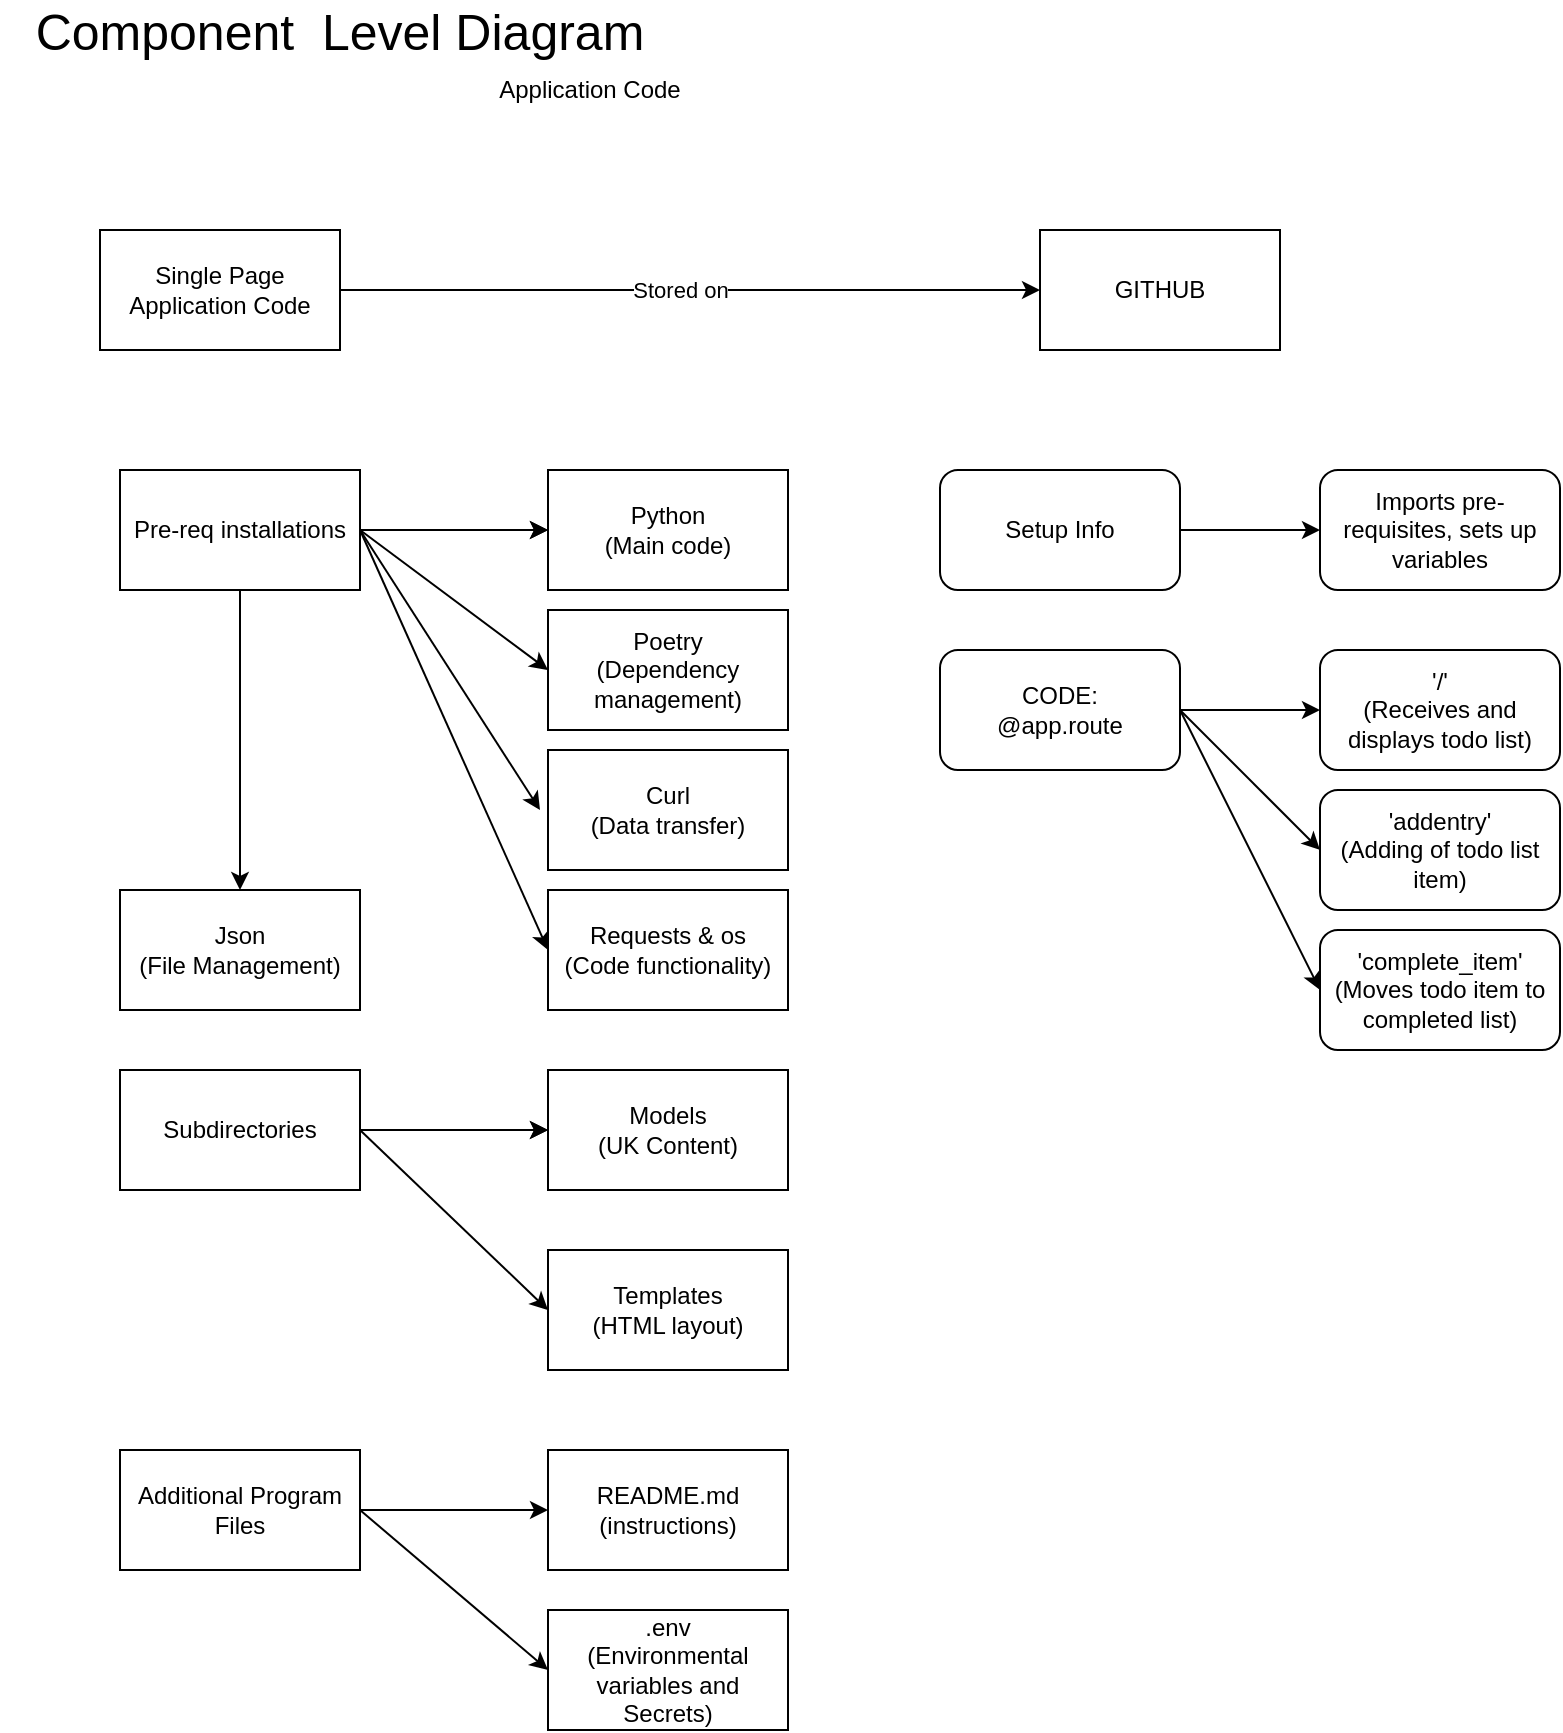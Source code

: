 <mxfile version="13.11.0" type="device"><diagram id="7co0gOYh0I7e8Dq-rthx" name="Page-1"><mxGraphModel dx="1492" dy="1026" grid="1" gridSize="10" guides="1" tooltips="1" connect="1" arrows="1" fold="1" page="1" pageScale="1" pageWidth="827" pageHeight="1169" math="0" shadow="0"><root><mxCell id="0"/><mxCell id="1" parent="0"/><mxCell id="RRHEuiKe7gdn4pxGQGsB-37" style="edgeStyle=orthogonalEdgeStyle;rounded=0;orthogonalLoop=1;jettySize=auto;html=1;exitX=1;exitY=0.5;exitDx=0;exitDy=0;entryX=0;entryY=0.5;entryDx=0;entryDy=0;" edge="1" parent="1" source="3vdWVEtPk3zaJuDMpGK9-1" target="RRHEuiKe7gdn4pxGQGsB-27"><mxGeometry relative="1" as="geometry"/></mxCell><mxCell id="RRHEuiKe7gdn4pxGQGsB-38" value="Stored on" style="edgeLabel;html=1;align=center;verticalAlign=middle;resizable=0;points=[];" vertex="1" connectable="0" parent="RRHEuiKe7gdn4pxGQGsB-37"><mxGeometry x="-0.377" y="4" relative="1" as="geometry"><mxPoint x="61" y="4" as="offset"/></mxGeometry></mxCell><mxCell id="3vdWVEtPk3zaJuDMpGK9-1" value="Single Page Application Code" style="rounded=0;whiteSpace=wrap;html=1;" parent="1" vertex="1"><mxGeometry x="70" y="140" width="120" height="60" as="geometry"/></mxCell><mxCell id="RRHEuiKe7gdn4pxGQGsB-24" value="Component&amp;nbsp; Level Diagram" style="text;html=1;strokeColor=none;fillColor=none;align=center;verticalAlign=middle;whiteSpace=wrap;rounded=0;fontSize=25;" vertex="1" parent="1"><mxGeometry x="20" y="30" width="340" height="20" as="geometry"/></mxCell><mxCell id="RRHEuiKe7gdn4pxGQGsB-25" value="Poetry&lt;br&gt;(Dependency management)" style="rounded=0;whiteSpace=wrap;html=1;" vertex="1" parent="1"><mxGeometry x="294" y="330" width="120" height="60" as="geometry"/></mxCell><mxCell id="RRHEuiKe7gdn4pxGQGsB-26" value="Curl&lt;br&gt;(Data transfer)" style="rounded=0;whiteSpace=wrap;html=1;" vertex="1" parent="1"><mxGeometry x="294" y="400" width="120" height="60" as="geometry"/></mxCell><mxCell id="RRHEuiKe7gdn4pxGQGsB-27" value="GITHUB" style="rounded=0;whiteSpace=wrap;html=1;" vertex="1" parent="1"><mxGeometry x="540" y="140" width="120" height="60" as="geometry"/></mxCell><mxCell id="RRHEuiKe7gdn4pxGQGsB-28" value="Python&lt;br&gt;(Main code)" style="rounded=0;whiteSpace=wrap;html=1;" vertex="1" parent="1"><mxGeometry x="294" y="260" width="120" height="60" as="geometry"/></mxCell><mxCell id="RRHEuiKe7gdn4pxGQGsB-29" value="Requests &amp;amp; os&lt;br&gt;(Code functionality)" style="rounded=0;whiteSpace=wrap;html=1;" vertex="1" parent="1"><mxGeometry x="294" y="470" width="120" height="60" as="geometry"/></mxCell><mxCell id="RRHEuiKe7gdn4pxGQGsB-30" value="Models&lt;br&gt;(UK Content)" style="rounded=0;whiteSpace=wrap;html=1;" vertex="1" parent="1"><mxGeometry x="294" y="560" width="120" height="60" as="geometry"/></mxCell><mxCell id="RRHEuiKe7gdn4pxGQGsB-48" value="" style="edgeStyle=orthogonalEdgeStyle;rounded=0;orthogonalLoop=1;jettySize=auto;html=1;" edge="1" parent="1" source="RRHEuiKe7gdn4pxGQGsB-31" target="RRHEuiKe7gdn4pxGQGsB-30"><mxGeometry relative="1" as="geometry"/></mxCell><mxCell id="RRHEuiKe7gdn4pxGQGsB-49" value="" style="edgeStyle=orthogonalEdgeStyle;rounded=0;orthogonalLoop=1;jettySize=auto;html=1;" edge="1" parent="1" source="RRHEuiKe7gdn4pxGQGsB-31" target="RRHEuiKe7gdn4pxGQGsB-30"><mxGeometry relative="1" as="geometry"/></mxCell><mxCell id="RRHEuiKe7gdn4pxGQGsB-31" value="Subdirectories" style="rounded=0;whiteSpace=wrap;html=1;" vertex="1" parent="1"><mxGeometry x="80" y="560" width="120" height="60" as="geometry"/></mxCell><mxCell id="RRHEuiKe7gdn4pxGQGsB-32" value="Application Code" style="text;html=1;strokeColor=none;fillColor=none;align=center;verticalAlign=middle;whiteSpace=wrap;rounded=0;" vertex="1" parent="1"><mxGeometry x="170" y="60" width="290" height="20" as="geometry"/></mxCell><mxCell id="RRHEuiKe7gdn4pxGQGsB-40" value="" style="edgeStyle=orthogonalEdgeStyle;rounded=0;orthogonalLoop=1;jettySize=auto;html=1;" edge="1" parent="1" source="RRHEuiKe7gdn4pxGQGsB-36" target="RRHEuiKe7gdn4pxGQGsB-28"><mxGeometry relative="1" as="geometry"/></mxCell><mxCell id="RRHEuiKe7gdn4pxGQGsB-41" value="" style="edgeStyle=orthogonalEdgeStyle;rounded=0;orthogonalLoop=1;jettySize=auto;html=1;" edge="1" parent="1" source="RRHEuiKe7gdn4pxGQGsB-36" target="RRHEuiKe7gdn4pxGQGsB-28"><mxGeometry relative="1" as="geometry"/></mxCell><mxCell id="RRHEuiKe7gdn4pxGQGsB-36" value="Pre-req installations" style="rounded=0;whiteSpace=wrap;html=1;" vertex="1" parent="1"><mxGeometry x="80" y="260" width="120" height="60" as="geometry"/></mxCell><mxCell id="RRHEuiKe7gdn4pxGQGsB-42" value="" style="endArrow=classic;html=1;exitX=1;exitY=0.5;exitDx=0;exitDy=0;entryX=0;entryY=0.5;entryDx=0;entryDy=0;" edge="1" parent="1" source="RRHEuiKe7gdn4pxGQGsB-36" target="RRHEuiKe7gdn4pxGQGsB-25"><mxGeometry width="50" height="50" relative="1" as="geometry"><mxPoint x="390" y="540" as="sourcePoint"/><mxPoint x="440" y="490" as="targetPoint"/></mxGeometry></mxCell><mxCell id="RRHEuiKe7gdn4pxGQGsB-43" value="" style="endArrow=classic;html=1;exitX=1;exitY=0.5;exitDx=0;exitDy=0;" edge="1" parent="1" source="RRHEuiKe7gdn4pxGQGsB-36"><mxGeometry width="50" height="50" relative="1" as="geometry"><mxPoint x="180" y="440" as="sourcePoint"/><mxPoint x="290" y="430" as="targetPoint"/></mxGeometry></mxCell><mxCell id="RRHEuiKe7gdn4pxGQGsB-44" value="" style="endArrow=classic;html=1;exitX=1;exitY=0.5;exitDx=0;exitDy=0;entryX=0;entryY=0.5;entryDx=0;entryDy=0;" edge="1" parent="1" source="RRHEuiKe7gdn4pxGQGsB-36" target="RRHEuiKe7gdn4pxGQGsB-29"><mxGeometry width="50" height="50" relative="1" as="geometry"><mxPoint x="190" y="480" as="sourcePoint"/><mxPoint x="240" y="430" as="targetPoint"/></mxGeometry></mxCell><mxCell id="RRHEuiKe7gdn4pxGQGsB-46" value="Templates&lt;br&gt;(HTML layout)" style="rounded=0;whiteSpace=wrap;html=1;" vertex="1" parent="1"><mxGeometry x="294" y="650" width="120" height="60" as="geometry"/></mxCell><mxCell id="RRHEuiKe7gdn4pxGQGsB-50" value="" style="endArrow=classic;html=1;entryX=0;entryY=0.5;entryDx=0;entryDy=0;" edge="1" parent="1" target="RRHEuiKe7gdn4pxGQGsB-46"><mxGeometry width="50" height="50" relative="1" as="geometry"><mxPoint x="200" y="590" as="sourcePoint"/><mxPoint x="440" y="480" as="targetPoint"/></mxGeometry></mxCell><mxCell id="RRHEuiKe7gdn4pxGQGsB-54" value="" style="edgeStyle=orthogonalEdgeStyle;rounded=0;orthogonalLoop=1;jettySize=auto;html=1;" edge="1" parent="1" source="RRHEuiKe7gdn4pxGQGsB-51" target="RRHEuiKe7gdn4pxGQGsB-52"><mxGeometry relative="1" as="geometry"/></mxCell><mxCell id="RRHEuiKe7gdn4pxGQGsB-51" value="Additional Program Files" style="rounded=0;whiteSpace=wrap;html=1;" vertex="1" parent="1"><mxGeometry x="80" y="750" width="120" height="60" as="geometry"/></mxCell><mxCell id="RRHEuiKe7gdn4pxGQGsB-52" value="README.md (instructions)" style="rounded=0;whiteSpace=wrap;html=1;" vertex="1" parent="1"><mxGeometry x="294" y="750" width="120" height="60" as="geometry"/></mxCell><mxCell id="RRHEuiKe7gdn4pxGQGsB-53" value=".env &lt;br&gt;(Environmental variables and Secrets)" style="rounded=0;whiteSpace=wrap;html=1;" vertex="1" parent="1"><mxGeometry x="294" y="830" width="120" height="60" as="geometry"/></mxCell><mxCell id="RRHEuiKe7gdn4pxGQGsB-55" value="" style="endArrow=classic;html=1;entryX=0;entryY=0.5;entryDx=0;entryDy=0;exitX=1;exitY=0.5;exitDx=0;exitDy=0;" edge="1" parent="1" source="RRHEuiKe7gdn4pxGQGsB-51" target="RRHEuiKe7gdn4pxGQGsB-53"><mxGeometry width="50" height="50" relative="1" as="geometry"><mxPoint x="200" y="870" as="sourcePoint"/><mxPoint x="250" y="820" as="targetPoint"/></mxGeometry></mxCell><mxCell id="RRHEuiKe7gdn4pxGQGsB-56" value="CODE:&lt;br&gt;@app.route" style="rounded=1;whiteSpace=wrap;html=1;" vertex="1" parent="1"><mxGeometry x="490" y="350" width="120" height="60" as="geometry"/></mxCell><mxCell id="RRHEuiKe7gdn4pxGQGsB-57" value="'/'&lt;br&gt;(Receives and displays todo list)" style="rounded=1;whiteSpace=wrap;html=1;" vertex="1" parent="1"><mxGeometry x="680" y="350" width="120" height="60" as="geometry"/></mxCell><mxCell id="RRHEuiKe7gdn4pxGQGsB-58" value="'addentry'&lt;br&gt;(Adding of todo list item)" style="rounded=1;whiteSpace=wrap;html=1;" vertex="1" parent="1"><mxGeometry x="680" y="420" width="120" height="60" as="geometry"/></mxCell><mxCell id="RRHEuiKe7gdn4pxGQGsB-59" value="'complete_item'&lt;br&gt;(Moves todo item to completed list)" style="rounded=1;whiteSpace=wrap;html=1;" vertex="1" parent="1"><mxGeometry x="680" y="490" width="120" height="60" as="geometry"/></mxCell><mxCell id="RRHEuiKe7gdn4pxGQGsB-62" value="" style="endArrow=classic;html=1;exitX=1;exitY=0.5;exitDx=0;exitDy=0;entryX=0;entryY=0.5;entryDx=0;entryDy=0;" edge="1" parent="1" source="RRHEuiKe7gdn4pxGQGsB-56" target="RRHEuiKe7gdn4pxGQGsB-58"><mxGeometry width="50" height="50" relative="1" as="geometry"><mxPoint x="590" y="380" as="sourcePoint"/><mxPoint x="640" y="330" as="targetPoint"/></mxGeometry></mxCell><mxCell id="RRHEuiKe7gdn4pxGQGsB-63" value="" style="endArrow=classic;html=1;exitX=1;exitY=0.5;exitDx=0;exitDy=0;entryX=0;entryY=0.5;entryDx=0;entryDy=0;" edge="1" parent="1" source="RRHEuiKe7gdn4pxGQGsB-56" target="RRHEuiKe7gdn4pxGQGsB-59"><mxGeometry width="50" height="50" relative="1" as="geometry"><mxPoint x="600" y="510" as="sourcePoint"/><mxPoint x="650" y="460" as="targetPoint"/></mxGeometry></mxCell><mxCell id="RRHEuiKe7gdn4pxGQGsB-67" value="" style="edgeStyle=orthogonalEdgeStyle;rounded=0;orthogonalLoop=1;jettySize=auto;html=1;" edge="1" parent="1" source="RRHEuiKe7gdn4pxGQGsB-65" target="RRHEuiKe7gdn4pxGQGsB-66"><mxGeometry relative="1" as="geometry"/></mxCell><mxCell id="RRHEuiKe7gdn4pxGQGsB-65" value="Setup Info" style="rounded=1;whiteSpace=wrap;html=1;" vertex="1" parent="1"><mxGeometry x="490" y="260" width="120" height="60" as="geometry"/></mxCell><mxCell id="RRHEuiKe7gdn4pxGQGsB-66" value="Imports pre-requisites, sets up variables" style="rounded=1;whiteSpace=wrap;html=1;" vertex="1" parent="1"><mxGeometry x="680" y="260" width="120" height="60" as="geometry"/></mxCell><mxCell id="RRHEuiKe7gdn4pxGQGsB-68" value="" style="endArrow=classic;html=1;entryX=0;entryY=0.5;entryDx=0;entryDy=0;exitX=1;exitY=0.5;exitDx=0;exitDy=0;" edge="1" parent="1" source="RRHEuiKe7gdn4pxGQGsB-56" target="RRHEuiKe7gdn4pxGQGsB-57"><mxGeometry width="50" height="50" relative="1" as="geometry"><mxPoint x="390" y="400" as="sourcePoint"/><mxPoint x="440" y="350" as="targetPoint"/></mxGeometry></mxCell><mxCell id="RRHEuiKe7gdn4pxGQGsB-69" value="Json&lt;br&gt;(File Management)" style="rounded=0;whiteSpace=wrap;html=1;" vertex="1" parent="1"><mxGeometry x="80" y="470" width="120" height="60" as="geometry"/></mxCell><mxCell id="RRHEuiKe7gdn4pxGQGsB-70" value="" style="endArrow=classic;html=1;entryX=0.5;entryY=0;entryDx=0;entryDy=0;exitX=0.5;exitY=1;exitDx=0;exitDy=0;" edge="1" parent="1" source="RRHEuiKe7gdn4pxGQGsB-36" target="RRHEuiKe7gdn4pxGQGsB-69"><mxGeometry width="50" height="50" relative="1" as="geometry"><mxPoint x="260" y="370" as="sourcePoint"/><mxPoint x="440" y="340" as="targetPoint"/></mxGeometry></mxCell></root></mxGraphModel></diagram></mxfile>